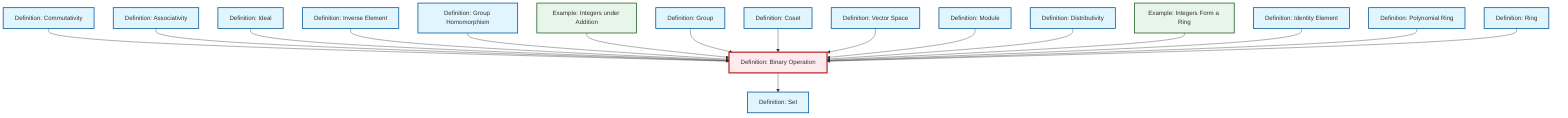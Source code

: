 graph TD
    classDef definition fill:#e1f5fe,stroke:#01579b,stroke-width:2px
    classDef theorem fill:#f3e5f5,stroke:#4a148c,stroke-width:2px
    classDef axiom fill:#fff3e0,stroke:#e65100,stroke-width:2px
    classDef example fill:#e8f5e9,stroke:#1b5e20,stroke-width:2px
    classDef current fill:#ffebee,stroke:#b71c1c,stroke-width:3px
    def-binary-operation["Definition: Binary Operation"]:::definition
    ex-integers-ring["Example: Integers Form a Ring"]:::example
    def-inverse-element["Definition: Inverse Element"]:::definition
    def-homomorphism["Definition: Group Homomorphism"]:::definition
    def-module["Definition: Module"]:::definition
    def-ideal["Definition: Ideal"]:::definition
    def-associativity["Definition: Associativity"]:::definition
    def-identity-element["Definition: Identity Element"]:::definition
    def-vector-space["Definition: Vector Space"]:::definition
    def-group["Definition: Group"]:::definition
    def-distributivity["Definition: Distributivity"]:::definition
    def-polynomial-ring["Definition: Polynomial Ring"]:::definition
    def-ring["Definition: Ring"]:::definition
    def-commutativity["Definition: Commutativity"]:::definition
    ex-integers-addition["Example: Integers under Addition"]:::example
    def-coset["Definition: Coset"]:::definition
    def-set["Definition: Set"]:::definition
    def-commutativity --> def-binary-operation
    def-associativity --> def-binary-operation
    def-ideal --> def-binary-operation
    def-inverse-element --> def-binary-operation
    def-homomorphism --> def-binary-operation
    ex-integers-addition --> def-binary-operation
    def-group --> def-binary-operation
    def-coset --> def-binary-operation
    def-vector-space --> def-binary-operation
    def-module --> def-binary-operation
    def-distributivity --> def-binary-operation
    ex-integers-ring --> def-binary-operation
    def-binary-operation --> def-set
    def-identity-element --> def-binary-operation
    def-polynomial-ring --> def-binary-operation
    def-ring --> def-binary-operation
    class def-binary-operation current